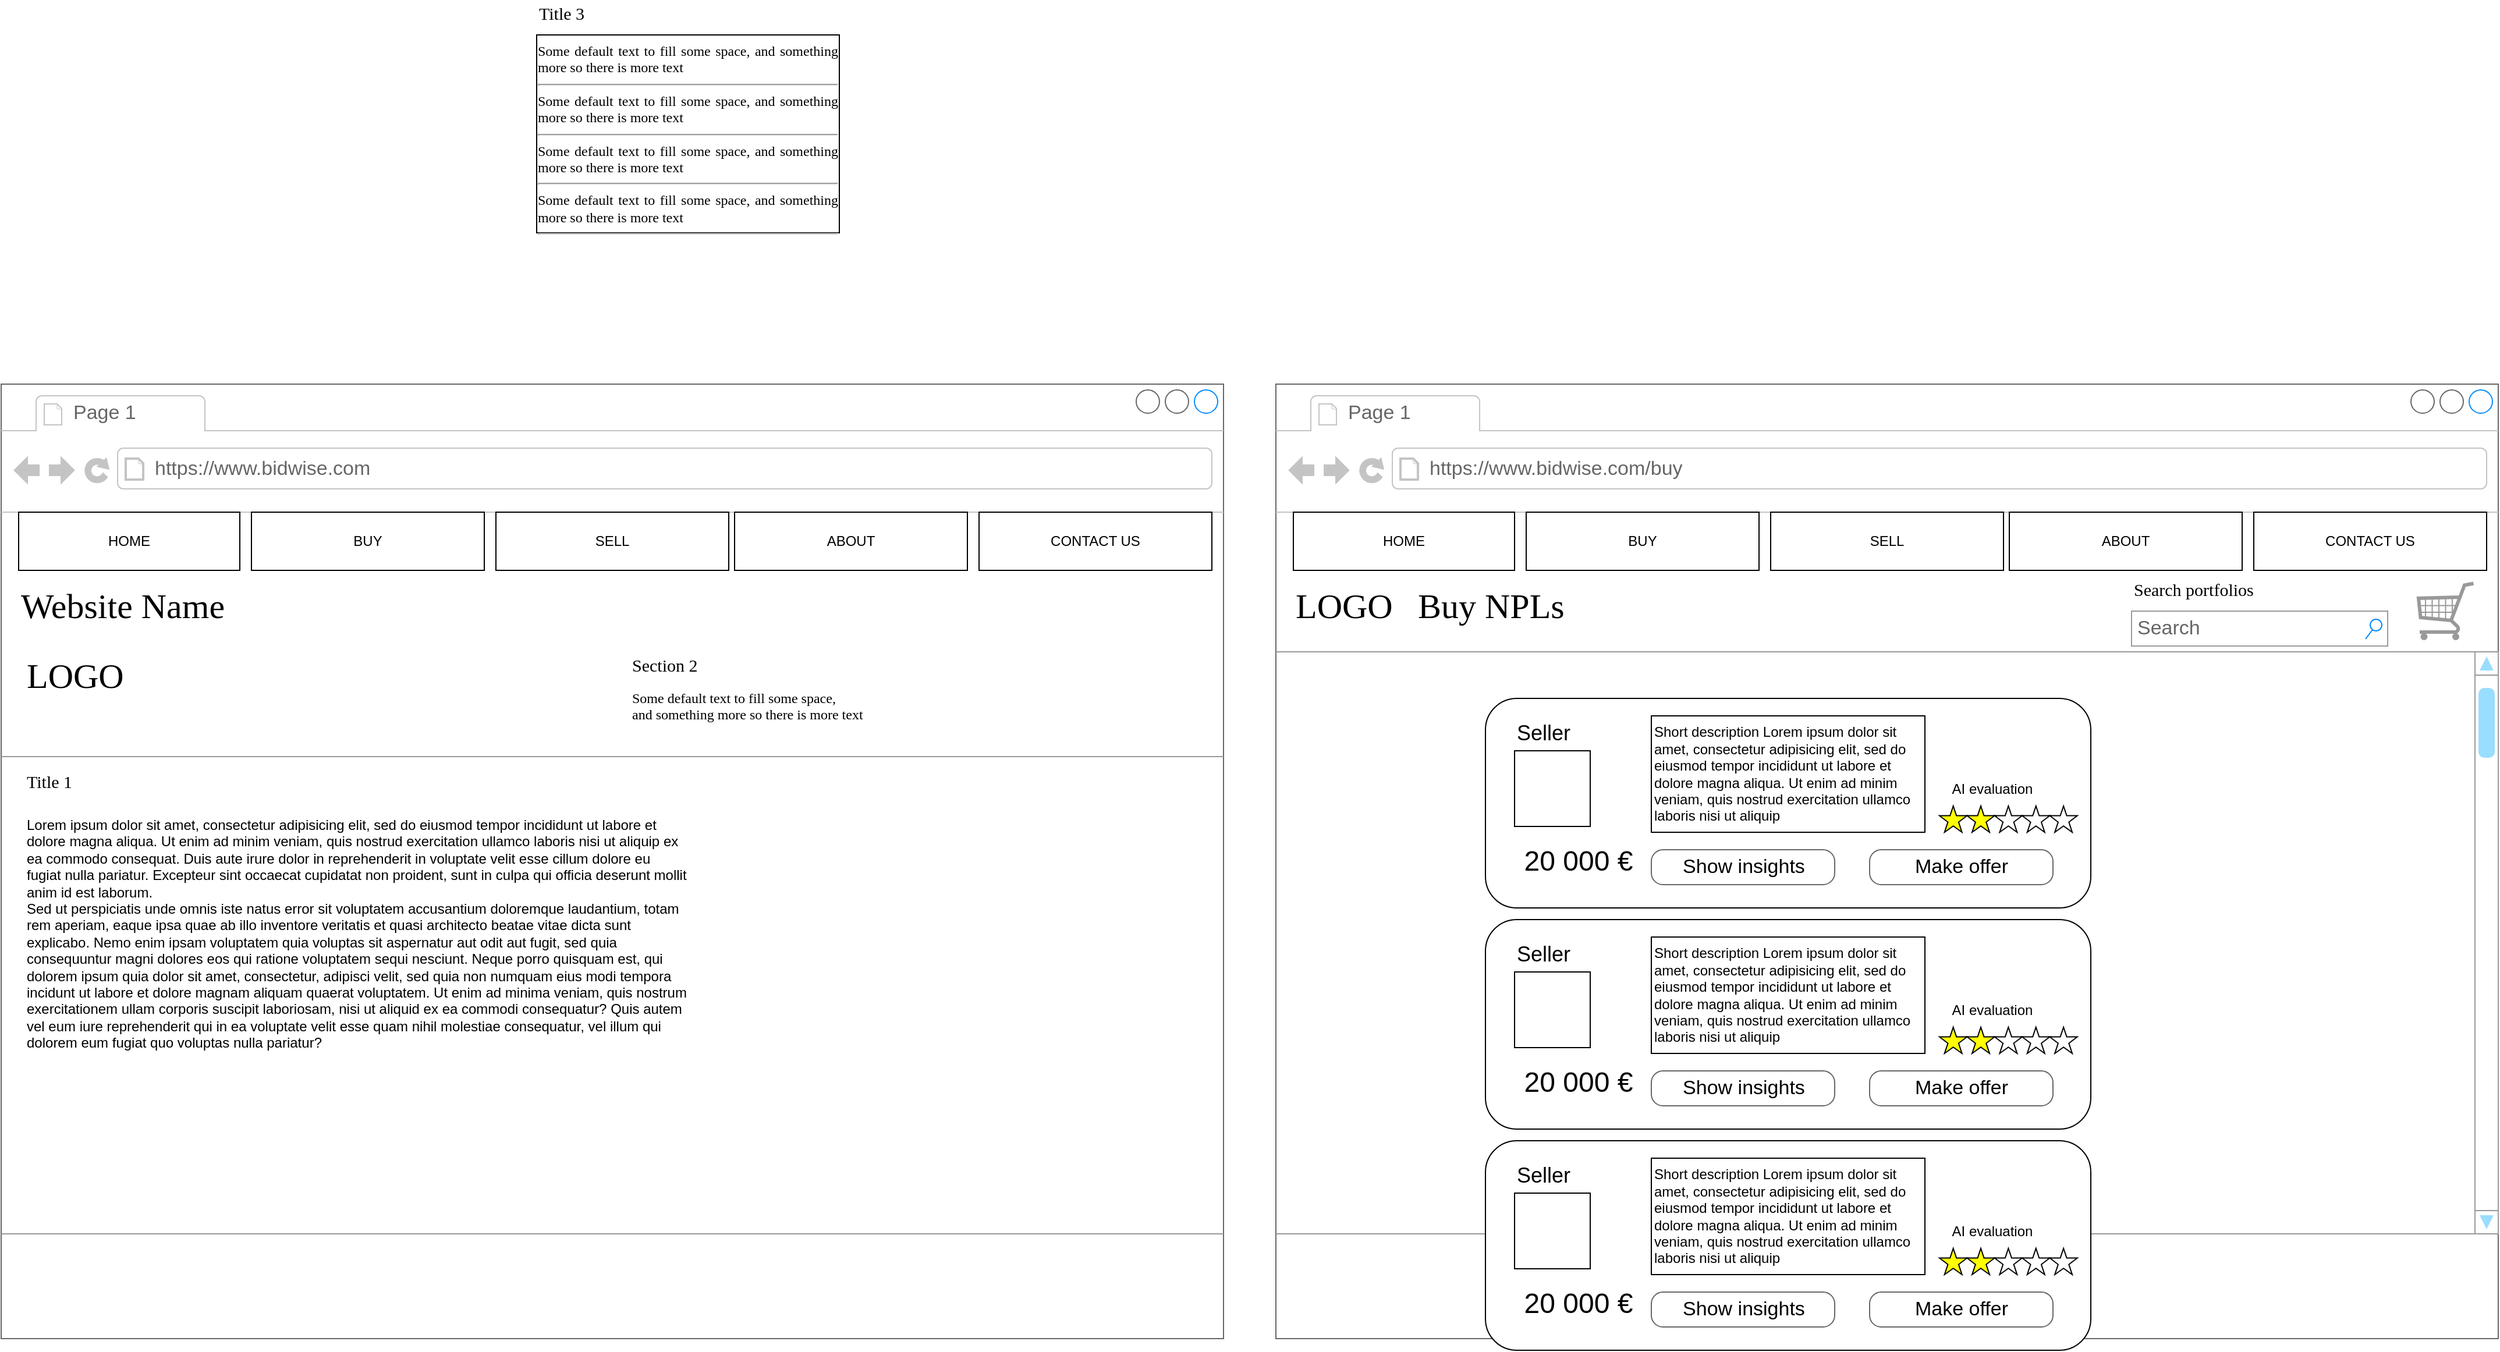<mxfile version="24.8.6">
  <diagram name="Page-1" id="2cc2dc42-3aac-f2a9-1cec-7a8b7cbee084">
    <mxGraphModel dx="3585" dy="2715" grid="1" gridSize="10" guides="1" tooltips="1" connect="1" arrows="1" fold="1" page="1" pageScale="1" pageWidth="1100" pageHeight="850" background="#ffffff" math="0" shadow="0">
      <root>
        <mxCell id="0" />
        <mxCell id="1" parent="0" />
        <mxCell id="7026571954dc6520-1" value="" style="strokeWidth=1;shadow=0;dashed=0;align=center;html=1;shape=mxgraph.mockup.containers.browserWindow;rSize=0;strokeColor=#666666;mainText=,;recursiveResize=0;rounded=0;labelBackgroundColor=none;fontFamily=Verdana;fontSize=12" parent="1" vertex="1">
          <mxGeometry x="30" y="30" width="1050" height="820" as="geometry" />
        </mxCell>
        <mxCell id="7026571954dc6520-2" value="Page 1" style="strokeWidth=1;shadow=0;dashed=0;align=center;html=1;shape=mxgraph.mockup.containers.anchor;fontSize=17;fontColor=#666666;align=left;" parent="7026571954dc6520-1" vertex="1">
          <mxGeometry x="60" y="12" width="110" height="26" as="geometry" />
        </mxCell>
        <mxCell id="7026571954dc6520-3" value="https://www.bidwise.com" style="strokeWidth=1;shadow=0;dashed=0;align=center;html=1;shape=mxgraph.mockup.containers.anchor;rSize=0;fontSize=17;fontColor=#666666;align=left;" parent="7026571954dc6520-1" vertex="1">
          <mxGeometry x="130" y="60" width="250" height="26" as="geometry" />
        </mxCell>
        <mxCell id="7026571954dc6520-4" value="Website Name" style="text;html=1;points=[];align=left;verticalAlign=top;spacingTop=-4;fontSize=30;fontFamily=Verdana" parent="7026571954dc6520-1" vertex="1">
          <mxGeometry x="15" y="170" width="245" height="50" as="geometry" />
        </mxCell>
        <mxCell id="7026571954dc6520-8" value="Section 2" style="text;html=1;points=[];align=left;verticalAlign=top;spacingTop=-4;fontSize=15;fontFamily=Verdana" parent="7026571954dc6520-1" vertex="1">
          <mxGeometry x="540" y="230" width="170" height="30" as="geometry" />
        </mxCell>
        <mxCell id="7026571954dc6520-9" value="Some default text to fill some space, and&amp;nbsp;&lt;span&gt;something more so there is more text&lt;/span&gt;" style="text;html=1;points=[];align=left;verticalAlign=top;spacingTop=-4;fontSize=12;fontFamily=Verdana;whiteSpace=wrap;" parent="7026571954dc6520-1" vertex="1">
          <mxGeometry x="540" y="260" width="240" height="40" as="geometry" />
        </mxCell>
        <mxCell id="7026571954dc6520-15" value="" style="verticalLabelPosition=bottom;shadow=0;dashed=0;align=center;html=1;verticalAlign=top;strokeWidth=1;shape=mxgraph.mockup.markup.line;strokeColor=#999999;rounded=0;labelBackgroundColor=none;fillColor=#ffffff;fontFamily=Verdana;fontSize=12;fontColor=#000000;" parent="7026571954dc6520-1" vertex="1">
          <mxGeometry y="310" width="1050" height="20" as="geometry" />
        </mxCell>
        <mxCell id="7026571954dc6520-16" value="Title 1" style="text;html=1;points=[];align=left;verticalAlign=top;spacingTop=-4;fontSize=15;fontFamily=Verdana" parent="7026571954dc6520-1" vertex="1">
          <mxGeometry x="20" y="330" width="170" height="30" as="geometry" />
        </mxCell>
        <mxCell id="7026571954dc6520-17" value="Lorem ipsum dolor sit amet, consectetur adipisicing elit, sed do eiusmod tempor incididunt ut labore et dolore magna aliqua. Ut enim ad minim veniam, quis nostrud exercitation ullamco laboris nisi ut aliquip ex ea commodo consequat. Duis aute irure dolor in reprehenderit in voluptate velit esse cillum dolore eu fugiat nulla pariatur. Excepteur sint occaecat cupidatat non proident, sunt in culpa qui officia deserunt mollit anim id est laborum.&#xa;Sed ut perspiciatis unde omnis iste natus error sit voluptatem accusantium doloremque laudantium, totam rem aperiam, eaque ipsa quae ab illo inventore veritatis et quasi architecto beatae vitae dicta sunt explicabo. Nemo enim ipsam voluptatem quia voluptas sit aspernatur aut odit aut fugit, sed quia consequuntur magni dolores eos qui ratione voluptatem sequi nesciunt. Neque porro quisquam est, qui dolorem ipsum quia dolor sit amet, consectetur, adipisci velit, sed quia non numquam eius modi tempora incidunt ut labore et dolore magnam aliquam quaerat voluptatem. Ut enim ad minima veniam, quis nostrum exercitationem ullam corporis suscipit laboriosam, nisi ut aliquid ex ea commodi consequatur? Quis autem vel eum iure reprehenderit qui in ea voluptate velit esse quam nihil molestiae consequatur, vel illum qui dolorem eum fugiat quo voluptas nulla pariatur?" style="text;spacingTop=-5;whiteSpace=wrap;html=1;align=left;fontSize=12;fontFamily=Helvetica;fillColor=none;strokeColor=none;rounded=0;shadow=1;labelBackgroundColor=none;" parent="7026571954dc6520-1" vertex="1">
          <mxGeometry x="20" y="370" width="570" height="240" as="geometry" />
        </mxCell>
        <mxCell id="7026571954dc6520-21" value="" style="verticalLabelPosition=bottom;shadow=0;dashed=0;align=center;html=1;verticalAlign=top;strokeWidth=1;shape=mxgraph.mockup.markup.line;strokeColor=#999999;rounded=0;labelBackgroundColor=none;fillColor=#ffffff;fontFamily=Verdana;fontSize=12;fontColor=#000000;" parent="7026571954dc6520-1" vertex="1">
          <mxGeometry y="720" width="1050" height="20" as="geometry" />
        </mxCell>
        <mxCell id="cv6NQTw70JXochvh1TJ5-1" value="HOME" style="rounded=0;whiteSpace=wrap;html=1;" vertex="1" parent="7026571954dc6520-1">
          <mxGeometry x="15" y="110" width="190" height="50" as="geometry" />
        </mxCell>
        <mxCell id="cv6NQTw70JXochvh1TJ5-2" value="BUY" style="rounded=0;whiteSpace=wrap;html=1;" vertex="1" parent="7026571954dc6520-1">
          <mxGeometry x="215" y="110" width="200" height="50" as="geometry" />
        </mxCell>
        <mxCell id="cv6NQTw70JXochvh1TJ5-3" value="SELL" style="rounded=0;whiteSpace=wrap;html=1;" vertex="1" parent="7026571954dc6520-1">
          <mxGeometry x="425" y="110" width="200" height="50" as="geometry" />
        </mxCell>
        <mxCell id="cv6NQTw70JXochvh1TJ5-4" value="ABOUT" style="rounded=0;whiteSpace=wrap;html=1;" vertex="1" parent="7026571954dc6520-1">
          <mxGeometry x="630" y="110" width="200" height="50" as="geometry" />
        </mxCell>
        <mxCell id="cv6NQTw70JXochvh1TJ5-5" value="CONTACT US" style="rounded=0;whiteSpace=wrap;html=1;" vertex="1" parent="7026571954dc6520-1">
          <mxGeometry x="840" y="110" width="200" height="50" as="geometry" />
        </mxCell>
        <mxCell id="cv6NQTw70JXochvh1TJ5-6" value="LOGO" style="text;html=1;points=[];align=left;verticalAlign=top;spacingTop=-4;fontSize=30;fontFamily=Verdana" vertex="1" parent="7026571954dc6520-1">
          <mxGeometry x="20" y="230" width="100" height="50" as="geometry" />
        </mxCell>
        <mxCell id="7026571954dc6520-33" value="&lt;div style=&quot;text-align: justify&quot;&gt;&lt;span&gt;Some default text to fill some space, and&amp;nbsp;&lt;/span&gt;&lt;span&gt;something more so there is more text&lt;/span&gt;&lt;/div&gt;&lt;div style=&quot;text-align: justify&quot;&gt;&lt;hr id=&quot;null&quot; style=&quot;text-align: justify&quot;&gt;&lt;span&gt;&lt;div style=&quot;text-align: justify&quot;&gt;&lt;span&gt;Some default text to fill some space, and&amp;nbsp;&lt;/span&gt;&lt;span&gt;something more so there is more text&lt;/span&gt;&lt;/div&gt;&lt;/span&gt;&lt;/div&gt;&lt;hr id=&quot;null&quot; style=&quot;text-align: justify&quot;&gt;&lt;span&gt;&lt;div style=&quot;text-align: justify&quot;&gt;&lt;span&gt;Some default text to fill some space, and&amp;nbsp;&lt;/span&gt;&lt;span&gt;something more so there is more text&lt;/span&gt;&lt;/div&gt;&lt;/span&gt;&lt;hr id=&quot;null&quot; style=&quot;text-align: justify&quot;&gt;&lt;span&gt;&lt;div style=&quot;text-align: justify&quot;&gt;&lt;span&gt;Some default text to fill some space, and&amp;nbsp;&lt;/span&gt;&lt;span&gt;something more so there is more text&lt;/span&gt;&lt;/div&gt;&lt;/span&gt;&lt;hr id=&quot;null&quot; style=&quot;text-align: left&quot;&gt;" style="whiteSpace=wrap;html=1;rounded=0;shadow=0;labelBackgroundColor=none;strokeWidth=1;fontFamily=Verdana;fontSize=12;align=center;verticalAlign=top;" parent="1" vertex="1">
          <mxGeometry x="490" y="-270" width="260" height="170" as="geometry" />
        </mxCell>
        <mxCell id="7026571954dc6520-32" value="Title 3" style="text;html=1;points=[];align=left;verticalAlign=top;spacingTop=-4;fontSize=15;fontFamily=Verdana" parent="1" vertex="1">
          <mxGeometry x="490" y="-300" width="170" height="30" as="geometry" />
        </mxCell>
        <mxCell id="cv6NQTw70JXochvh1TJ5-7" value="" style="strokeWidth=1;shadow=0;dashed=0;align=center;html=1;shape=mxgraph.mockup.containers.browserWindow;rSize=0;strokeColor=#666666;mainText=,;recursiveResize=0;rounded=0;labelBackgroundColor=none;fontFamily=Verdana;fontSize=12" vertex="1" parent="1">
          <mxGeometry x="1125" y="30" width="1050" height="820" as="geometry" />
        </mxCell>
        <mxCell id="cv6NQTw70JXochvh1TJ5-8" value="Page 1" style="strokeWidth=1;shadow=0;dashed=0;align=center;html=1;shape=mxgraph.mockup.containers.anchor;fontSize=17;fontColor=#666666;align=left;" vertex="1" parent="cv6NQTw70JXochvh1TJ5-7">
          <mxGeometry x="60" y="12" width="110" height="26" as="geometry" />
        </mxCell>
        <mxCell id="cv6NQTw70JXochvh1TJ5-9" value="https://www.bidwise.com/buy" style="strokeWidth=1;shadow=0;dashed=0;align=center;html=1;shape=mxgraph.mockup.containers.anchor;rSize=0;fontSize=17;fontColor=#666666;align=left;" vertex="1" parent="cv6NQTw70JXochvh1TJ5-7">
          <mxGeometry x="130" y="60" width="250" height="26" as="geometry" />
        </mxCell>
        <mxCell id="cv6NQTw70JXochvh1TJ5-10" value="Buy NPLs" style="text;html=1;points=[];align=left;verticalAlign=top;spacingTop=-4;fontSize=30;fontFamily=Verdana" vertex="1" parent="cv6NQTw70JXochvh1TJ5-7">
          <mxGeometry x="120" y="170" width="245" height="50" as="geometry" />
        </mxCell>
        <mxCell id="cv6NQTw70JXochvh1TJ5-13" value="" style="verticalLabelPosition=bottom;shadow=0;dashed=0;align=center;html=1;verticalAlign=top;strokeWidth=1;shape=mxgraph.mockup.markup.line;strokeColor=#999999;rounded=0;labelBackgroundColor=none;fillColor=#ffffff;fontFamily=Verdana;fontSize=12;fontColor=#000000;" vertex="1" parent="cv6NQTw70JXochvh1TJ5-7">
          <mxGeometry y="220" width="1050" height="20" as="geometry" />
        </mxCell>
        <mxCell id="cv6NQTw70JXochvh1TJ5-19" value="" style="verticalLabelPosition=bottom;shadow=0;dashed=0;align=center;html=1;verticalAlign=top;strokeWidth=1;shape=mxgraph.mockup.markup.line;strokeColor=#999999;rounded=0;labelBackgroundColor=none;fillColor=#ffffff;fontFamily=Verdana;fontSize=12;fontColor=#000000;" vertex="1" parent="cv6NQTw70JXochvh1TJ5-7">
          <mxGeometry y="720" width="1050" height="20" as="geometry" />
        </mxCell>
        <mxCell id="cv6NQTw70JXochvh1TJ5-23" value="HOME" style="rounded=0;whiteSpace=wrap;html=1;" vertex="1" parent="cv6NQTw70JXochvh1TJ5-7">
          <mxGeometry x="15" y="110" width="190" height="50" as="geometry" />
        </mxCell>
        <mxCell id="cv6NQTw70JXochvh1TJ5-24" value="BUY" style="rounded=0;whiteSpace=wrap;html=1;" vertex="1" parent="cv6NQTw70JXochvh1TJ5-7">
          <mxGeometry x="215" y="110" width="200" height="50" as="geometry" />
        </mxCell>
        <mxCell id="cv6NQTw70JXochvh1TJ5-25" value="SELL" style="rounded=0;whiteSpace=wrap;html=1;" vertex="1" parent="cv6NQTw70JXochvh1TJ5-7">
          <mxGeometry x="425" y="110" width="200" height="50" as="geometry" />
        </mxCell>
        <mxCell id="cv6NQTw70JXochvh1TJ5-26" value="ABOUT" style="rounded=0;whiteSpace=wrap;html=1;" vertex="1" parent="cv6NQTw70JXochvh1TJ5-7">
          <mxGeometry x="630" y="110" width="200" height="50" as="geometry" />
        </mxCell>
        <mxCell id="cv6NQTw70JXochvh1TJ5-27" value="CONTACT US" style="rounded=0;whiteSpace=wrap;html=1;" vertex="1" parent="cv6NQTw70JXochvh1TJ5-7">
          <mxGeometry x="840" y="110" width="200" height="50" as="geometry" />
        </mxCell>
        <mxCell id="cv6NQTw70JXochvh1TJ5-28" value="LOGO" style="text;html=1;points=[];align=left;verticalAlign=top;spacingTop=-4;fontSize=30;fontFamily=Verdana" vertex="1" parent="cv6NQTw70JXochvh1TJ5-7">
          <mxGeometry x="15" y="170" width="100" height="50" as="geometry" />
        </mxCell>
        <mxCell id="cv6NQTw70JXochvh1TJ5-30" value="" style="verticalLabelPosition=bottom;shadow=0;dashed=0;align=center;html=1;verticalAlign=top;strokeWidth=1;shape=mxgraph.mockup.navigation.scrollBar;strokeColor=#999999;barPos=97.25;fillColor2=#99ddff;strokeColor2=none;direction=north;" vertex="1" parent="cv6NQTw70JXochvh1TJ5-7">
          <mxGeometry x="1030" y="230" width="20" height="500" as="geometry" />
        </mxCell>
        <mxCell id="cv6NQTw70JXochvh1TJ5-42" value="" style="group" vertex="1" connectable="0" parent="cv6NQTw70JXochvh1TJ5-7">
          <mxGeometry x="180" y="270" width="520" height="180" as="geometry" />
        </mxCell>
        <mxCell id="cv6NQTw70JXochvh1TJ5-31" value="" style="rounded=1;whiteSpace=wrap;html=1;" vertex="1" parent="cv6NQTw70JXochvh1TJ5-42">
          <mxGeometry width="520" height="180" as="geometry" />
        </mxCell>
        <mxCell id="cv6NQTw70JXochvh1TJ5-32" value="&lt;font style=&quot;font-size: 18px;&quot;&gt;Seller&lt;/font&gt;" style="text;html=1;align=center;verticalAlign=middle;whiteSpace=wrap;rounded=0;" vertex="1" parent="cv6NQTw70JXochvh1TJ5-42">
          <mxGeometry x="10" y="10" width="80" height="40" as="geometry" />
        </mxCell>
        <mxCell id="cv6NQTw70JXochvh1TJ5-33" value="&lt;font style=&quot;font-size: 24px;&quot;&gt;20 000 €&lt;/font&gt;" style="text;html=1;align=center;verticalAlign=middle;whiteSpace=wrap;rounded=0;" vertex="1" parent="cv6NQTw70JXochvh1TJ5-42">
          <mxGeometry x="15" y="120" width="130" height="40" as="geometry" />
        </mxCell>
        <mxCell id="cv6NQTw70JXochvh1TJ5-34" value="Short description&amp;nbsp;&lt;span style=&quot;&quot;&gt;Lorem ipsum dolor sit amet, consectetur adipisicing elit, sed do eiusmod tempor incididunt ut labore et dolore magna aliqua. Ut enim ad minim veniam, quis nostrud exercitation ullamco laboris nisi ut aliquip&amp;nbsp;&lt;/span&gt;" style="rounded=0;whiteSpace=wrap;html=1;align=left;perimeterSpacing=5;strokeWidth=1;" vertex="1" parent="cv6NQTw70JXochvh1TJ5-42">
          <mxGeometry x="142.5" y="15" width="235" height="100" as="geometry" />
        </mxCell>
        <mxCell id="cv6NQTw70JXochvh1TJ5-35" value="" style="whiteSpace=wrap;html=1;aspect=fixed;" vertex="1" parent="cv6NQTw70JXochvh1TJ5-42">
          <mxGeometry x="25" y="45" width="65" height="65" as="geometry" />
        </mxCell>
        <mxCell id="cv6NQTw70JXochvh1TJ5-17" value="Make offer" style="strokeWidth=1;shadow=0;dashed=0;align=center;html=1;shape=mxgraph.mockup.buttons.button;strokeColor=#666666;mainText=;buttonStyle=round;fontSize=17;fontStyle=0;fillColor=none;whiteSpace=wrap;rounded=0;labelBackgroundColor=none;" vertex="1" parent="cv6NQTw70JXochvh1TJ5-42">
          <mxGeometry x="330" y="130" width="157.5" height="30" as="geometry" />
        </mxCell>
        <mxCell id="cv6NQTw70JXochvh1TJ5-16" value="Show insights" style="strokeWidth=1;shadow=0;dashed=0;align=center;html=1;shape=mxgraph.mockup.buttons.button;strokeColor=#666666;mainText=;buttonStyle=round;fontSize=17;fontStyle=0;fillColor=none;whiteSpace=wrap;rounded=0;labelBackgroundColor=none;" vertex="1" parent="cv6NQTw70JXochvh1TJ5-42">
          <mxGeometry x="142.5" y="130" width="157.5" height="30" as="geometry" />
        </mxCell>
        <mxCell id="cv6NQTw70JXochvh1TJ5-36" value="" style="verticalLabelPosition=bottom;verticalAlign=top;html=1;shape=mxgraph.basic.star;fillColor=#FFFF00;" vertex="1" parent="cv6NQTw70JXochvh1TJ5-42">
          <mxGeometry x="390" y="92.5" width="23.68" height="22.5" as="geometry" />
        </mxCell>
        <mxCell id="cv6NQTw70JXochvh1TJ5-37" value="" style="verticalLabelPosition=bottom;verticalAlign=top;html=1;shape=mxgraph.basic.star;fillColor=#FFFF00;" vertex="1" parent="cv6NQTw70JXochvh1TJ5-42">
          <mxGeometry x="413.68" y="92.5" width="23.68" height="22.5" as="geometry" />
        </mxCell>
        <mxCell id="cv6NQTw70JXochvh1TJ5-38" value="" style="verticalLabelPosition=bottom;verticalAlign=top;html=1;shape=mxgraph.basic.star" vertex="1" parent="cv6NQTw70JXochvh1TJ5-42">
          <mxGeometry x="437.36" y="92.5" width="23.68" height="22.5" as="geometry" />
        </mxCell>
        <mxCell id="cv6NQTw70JXochvh1TJ5-39" value="" style="verticalLabelPosition=bottom;verticalAlign=top;html=1;shape=mxgraph.basic.star" vertex="1" parent="cv6NQTw70JXochvh1TJ5-42">
          <mxGeometry x="461.04" y="92.5" width="23.68" height="22.5" as="geometry" />
        </mxCell>
        <mxCell id="cv6NQTw70JXochvh1TJ5-40" value="" style="verticalLabelPosition=bottom;verticalAlign=top;html=1;shape=mxgraph.basic.star" vertex="1" parent="cv6NQTw70JXochvh1TJ5-42">
          <mxGeometry x="484.72" y="92.5" width="23.68" height="22.5" as="geometry" />
        </mxCell>
        <mxCell id="cv6NQTw70JXochvh1TJ5-41" value="AI evaluation" style="text;html=1;align=center;verticalAlign=middle;whiteSpace=wrap;rounded=0;" vertex="1" parent="cv6NQTw70JXochvh1TJ5-42">
          <mxGeometry x="390" y="62.5" width="91.25" height="30" as="geometry" />
        </mxCell>
        <mxCell id="cv6NQTw70JXochvh1TJ5-43" value="" style="group" vertex="1" connectable="0" parent="cv6NQTw70JXochvh1TJ5-7">
          <mxGeometry x="180" y="460" width="520" height="180" as="geometry" />
        </mxCell>
        <mxCell id="cv6NQTw70JXochvh1TJ5-44" value="" style="rounded=1;whiteSpace=wrap;html=1;" vertex="1" parent="cv6NQTw70JXochvh1TJ5-43">
          <mxGeometry width="520" height="180" as="geometry" />
        </mxCell>
        <mxCell id="cv6NQTw70JXochvh1TJ5-45" value="&lt;font style=&quot;font-size: 18px;&quot;&gt;Seller&lt;/font&gt;" style="text;html=1;align=center;verticalAlign=middle;whiteSpace=wrap;rounded=0;" vertex="1" parent="cv6NQTw70JXochvh1TJ5-43">
          <mxGeometry x="10" y="10" width="80" height="40" as="geometry" />
        </mxCell>
        <mxCell id="cv6NQTw70JXochvh1TJ5-46" value="&lt;font style=&quot;font-size: 24px;&quot;&gt;20 000 €&lt;/font&gt;" style="text;html=1;align=center;verticalAlign=middle;whiteSpace=wrap;rounded=0;" vertex="1" parent="cv6NQTw70JXochvh1TJ5-43">
          <mxGeometry x="15" y="120" width="130" height="40" as="geometry" />
        </mxCell>
        <mxCell id="cv6NQTw70JXochvh1TJ5-47" value="Short description&amp;nbsp;&lt;span style=&quot;&quot;&gt;Lorem ipsum dolor sit amet, consectetur adipisicing elit, sed do eiusmod tempor incididunt ut labore et dolore magna aliqua. Ut enim ad minim veniam, quis nostrud exercitation ullamco laboris nisi ut aliquip&amp;nbsp;&lt;/span&gt;" style="rounded=0;whiteSpace=wrap;html=1;align=left;perimeterSpacing=5;strokeWidth=1;" vertex="1" parent="cv6NQTw70JXochvh1TJ5-43">
          <mxGeometry x="142.5" y="15" width="235" height="100" as="geometry" />
        </mxCell>
        <mxCell id="cv6NQTw70JXochvh1TJ5-48" value="" style="whiteSpace=wrap;html=1;aspect=fixed;" vertex="1" parent="cv6NQTw70JXochvh1TJ5-43">
          <mxGeometry x="25" y="45" width="65" height="65" as="geometry" />
        </mxCell>
        <mxCell id="cv6NQTw70JXochvh1TJ5-49" value="Make offer" style="strokeWidth=1;shadow=0;dashed=0;align=center;html=1;shape=mxgraph.mockup.buttons.button;strokeColor=#666666;mainText=;buttonStyle=round;fontSize=17;fontStyle=0;fillColor=none;whiteSpace=wrap;rounded=0;labelBackgroundColor=none;" vertex="1" parent="cv6NQTw70JXochvh1TJ5-43">
          <mxGeometry x="330" y="130" width="157.5" height="30" as="geometry" />
        </mxCell>
        <mxCell id="cv6NQTw70JXochvh1TJ5-50" value="Show insights" style="strokeWidth=1;shadow=0;dashed=0;align=center;html=1;shape=mxgraph.mockup.buttons.button;strokeColor=#666666;mainText=;buttonStyle=round;fontSize=17;fontStyle=0;fillColor=none;whiteSpace=wrap;rounded=0;labelBackgroundColor=none;" vertex="1" parent="cv6NQTw70JXochvh1TJ5-43">
          <mxGeometry x="142.5" y="130" width="157.5" height="30" as="geometry" />
        </mxCell>
        <mxCell id="cv6NQTw70JXochvh1TJ5-51" value="" style="verticalLabelPosition=bottom;verticalAlign=top;html=1;shape=mxgraph.basic.star;fillColor=#FFFF00;" vertex="1" parent="cv6NQTw70JXochvh1TJ5-43">
          <mxGeometry x="390" y="92.5" width="23.68" height="22.5" as="geometry" />
        </mxCell>
        <mxCell id="cv6NQTw70JXochvh1TJ5-52" value="" style="verticalLabelPosition=bottom;verticalAlign=top;html=1;shape=mxgraph.basic.star;fillColor=#FFFF00;" vertex="1" parent="cv6NQTw70JXochvh1TJ5-43">
          <mxGeometry x="413.68" y="92.5" width="23.68" height="22.5" as="geometry" />
        </mxCell>
        <mxCell id="cv6NQTw70JXochvh1TJ5-53" value="" style="verticalLabelPosition=bottom;verticalAlign=top;html=1;shape=mxgraph.basic.star" vertex="1" parent="cv6NQTw70JXochvh1TJ5-43">
          <mxGeometry x="437.36" y="92.5" width="23.68" height="22.5" as="geometry" />
        </mxCell>
        <mxCell id="cv6NQTw70JXochvh1TJ5-54" value="" style="verticalLabelPosition=bottom;verticalAlign=top;html=1;shape=mxgraph.basic.star" vertex="1" parent="cv6NQTw70JXochvh1TJ5-43">
          <mxGeometry x="461.04" y="92.5" width="23.68" height="22.5" as="geometry" />
        </mxCell>
        <mxCell id="cv6NQTw70JXochvh1TJ5-55" value="" style="verticalLabelPosition=bottom;verticalAlign=top;html=1;shape=mxgraph.basic.star" vertex="1" parent="cv6NQTw70JXochvh1TJ5-43">
          <mxGeometry x="484.72" y="92.5" width="23.68" height="22.5" as="geometry" />
        </mxCell>
        <mxCell id="cv6NQTw70JXochvh1TJ5-56" value="AI evaluation" style="text;html=1;align=center;verticalAlign=middle;whiteSpace=wrap;rounded=0;" vertex="1" parent="cv6NQTw70JXochvh1TJ5-43">
          <mxGeometry x="390" y="62.5" width="91.25" height="30" as="geometry" />
        </mxCell>
        <mxCell id="cv6NQTw70JXochvh1TJ5-57" value="" style="group" vertex="1" connectable="0" parent="cv6NQTw70JXochvh1TJ5-7">
          <mxGeometry x="180" y="650" width="520" height="180" as="geometry" />
        </mxCell>
        <mxCell id="cv6NQTw70JXochvh1TJ5-58" value="" style="rounded=1;whiteSpace=wrap;html=1;" vertex="1" parent="cv6NQTw70JXochvh1TJ5-57">
          <mxGeometry width="520" height="180" as="geometry" />
        </mxCell>
        <mxCell id="cv6NQTw70JXochvh1TJ5-59" value="&lt;font style=&quot;font-size: 18px;&quot;&gt;Seller&lt;/font&gt;" style="text;html=1;align=center;verticalAlign=middle;whiteSpace=wrap;rounded=0;" vertex="1" parent="cv6NQTw70JXochvh1TJ5-57">
          <mxGeometry x="10" y="10" width="80" height="40" as="geometry" />
        </mxCell>
        <mxCell id="cv6NQTw70JXochvh1TJ5-60" value="&lt;font style=&quot;font-size: 24px;&quot;&gt;20 000 €&lt;/font&gt;" style="text;html=1;align=center;verticalAlign=middle;whiteSpace=wrap;rounded=0;" vertex="1" parent="cv6NQTw70JXochvh1TJ5-57">
          <mxGeometry x="15" y="120" width="130" height="40" as="geometry" />
        </mxCell>
        <mxCell id="cv6NQTw70JXochvh1TJ5-61" value="Short description&amp;nbsp;&lt;span style=&quot;&quot;&gt;Lorem ipsum dolor sit amet, consectetur adipisicing elit, sed do eiusmod tempor incididunt ut labore et dolore magna aliqua. Ut enim ad minim veniam, quis nostrud exercitation ullamco laboris nisi ut aliquip&amp;nbsp;&lt;/span&gt;" style="rounded=0;whiteSpace=wrap;html=1;align=left;perimeterSpacing=5;strokeWidth=1;" vertex="1" parent="cv6NQTw70JXochvh1TJ5-57">
          <mxGeometry x="142.5" y="15" width="235" height="100" as="geometry" />
        </mxCell>
        <mxCell id="cv6NQTw70JXochvh1TJ5-62" value="" style="whiteSpace=wrap;html=1;aspect=fixed;" vertex="1" parent="cv6NQTw70JXochvh1TJ5-57">
          <mxGeometry x="25" y="45" width="65" height="65" as="geometry" />
        </mxCell>
        <mxCell id="cv6NQTw70JXochvh1TJ5-63" value="Make offer" style="strokeWidth=1;shadow=0;dashed=0;align=center;html=1;shape=mxgraph.mockup.buttons.button;strokeColor=#666666;mainText=;buttonStyle=round;fontSize=17;fontStyle=0;fillColor=none;whiteSpace=wrap;rounded=0;labelBackgroundColor=none;" vertex="1" parent="cv6NQTw70JXochvh1TJ5-57">
          <mxGeometry x="330" y="130" width="157.5" height="30" as="geometry" />
        </mxCell>
        <mxCell id="cv6NQTw70JXochvh1TJ5-64" value="Show insights" style="strokeWidth=1;shadow=0;dashed=0;align=center;html=1;shape=mxgraph.mockup.buttons.button;strokeColor=#666666;mainText=;buttonStyle=round;fontSize=17;fontStyle=0;fillColor=none;whiteSpace=wrap;rounded=0;labelBackgroundColor=none;" vertex="1" parent="cv6NQTw70JXochvh1TJ5-57">
          <mxGeometry x="142.5" y="130" width="157.5" height="30" as="geometry" />
        </mxCell>
        <mxCell id="cv6NQTw70JXochvh1TJ5-65" value="" style="verticalLabelPosition=bottom;verticalAlign=top;html=1;shape=mxgraph.basic.star;fillColor=#FFFF00;" vertex="1" parent="cv6NQTw70JXochvh1TJ5-57">
          <mxGeometry x="390" y="92.5" width="23.68" height="22.5" as="geometry" />
        </mxCell>
        <mxCell id="cv6NQTw70JXochvh1TJ5-66" value="" style="verticalLabelPosition=bottom;verticalAlign=top;html=1;shape=mxgraph.basic.star;fillColor=#FFFF00;" vertex="1" parent="cv6NQTw70JXochvh1TJ5-57">
          <mxGeometry x="413.68" y="92.5" width="23.68" height="22.5" as="geometry" />
        </mxCell>
        <mxCell id="cv6NQTw70JXochvh1TJ5-67" value="" style="verticalLabelPosition=bottom;verticalAlign=top;html=1;shape=mxgraph.basic.star" vertex="1" parent="cv6NQTw70JXochvh1TJ5-57">
          <mxGeometry x="437.36" y="92.5" width="23.68" height="22.5" as="geometry" />
        </mxCell>
        <mxCell id="cv6NQTw70JXochvh1TJ5-68" value="" style="verticalLabelPosition=bottom;verticalAlign=top;html=1;shape=mxgraph.basic.star" vertex="1" parent="cv6NQTw70JXochvh1TJ5-57">
          <mxGeometry x="461.04" y="92.5" width="23.68" height="22.5" as="geometry" />
        </mxCell>
        <mxCell id="cv6NQTw70JXochvh1TJ5-69" value="" style="verticalLabelPosition=bottom;verticalAlign=top;html=1;shape=mxgraph.basic.star" vertex="1" parent="cv6NQTw70JXochvh1TJ5-57">
          <mxGeometry x="484.72" y="92.5" width="23.68" height="22.5" as="geometry" />
        </mxCell>
        <mxCell id="cv6NQTw70JXochvh1TJ5-70" value="AI evaluation" style="text;html=1;align=center;verticalAlign=middle;whiteSpace=wrap;rounded=0;" vertex="1" parent="cv6NQTw70JXochvh1TJ5-57">
          <mxGeometry x="390" y="62.5" width="91.25" height="30" as="geometry" />
        </mxCell>
        <mxCell id="cv6NQTw70JXochvh1TJ5-71" value="" style="verticalLabelPosition=bottom;shadow=0;dashed=0;align=center;html=1;verticalAlign=top;strokeWidth=1;shape=mxgraph.mockup.misc.shoppingCart;strokeColor=#999999;" vertex="1" parent="cv6NQTw70JXochvh1TJ5-7">
          <mxGeometry x="980" y="170" width="50" height="50" as="geometry" />
        </mxCell>
        <mxCell id="7026571954dc6520-12" value="Search portfolios" style="text;html=1;points=[];align=left;verticalAlign=top;spacingTop=-4;fontSize=15;fontFamily=Verdana" parent="cv6NQTw70JXochvh1TJ5-7" vertex="1">
          <mxGeometry x="735" y="165" width="170" height="30" as="geometry" />
        </mxCell>
        <mxCell id="7026571954dc6520-14" value="Search" style="strokeWidth=1;shadow=0;dashed=0;align=center;html=1;shape=mxgraph.mockup.forms.searchBox;strokeColor=#999999;mainText=;strokeColor2=#008cff;fontColor=#666666;fontSize=17;align=left;spacingLeft=3;rounded=0;labelBackgroundColor=none;" parent="cv6NQTw70JXochvh1TJ5-7" vertex="1">
          <mxGeometry x="735" y="195" width="220" height="30" as="geometry" />
        </mxCell>
      </root>
    </mxGraphModel>
  </diagram>
</mxfile>

